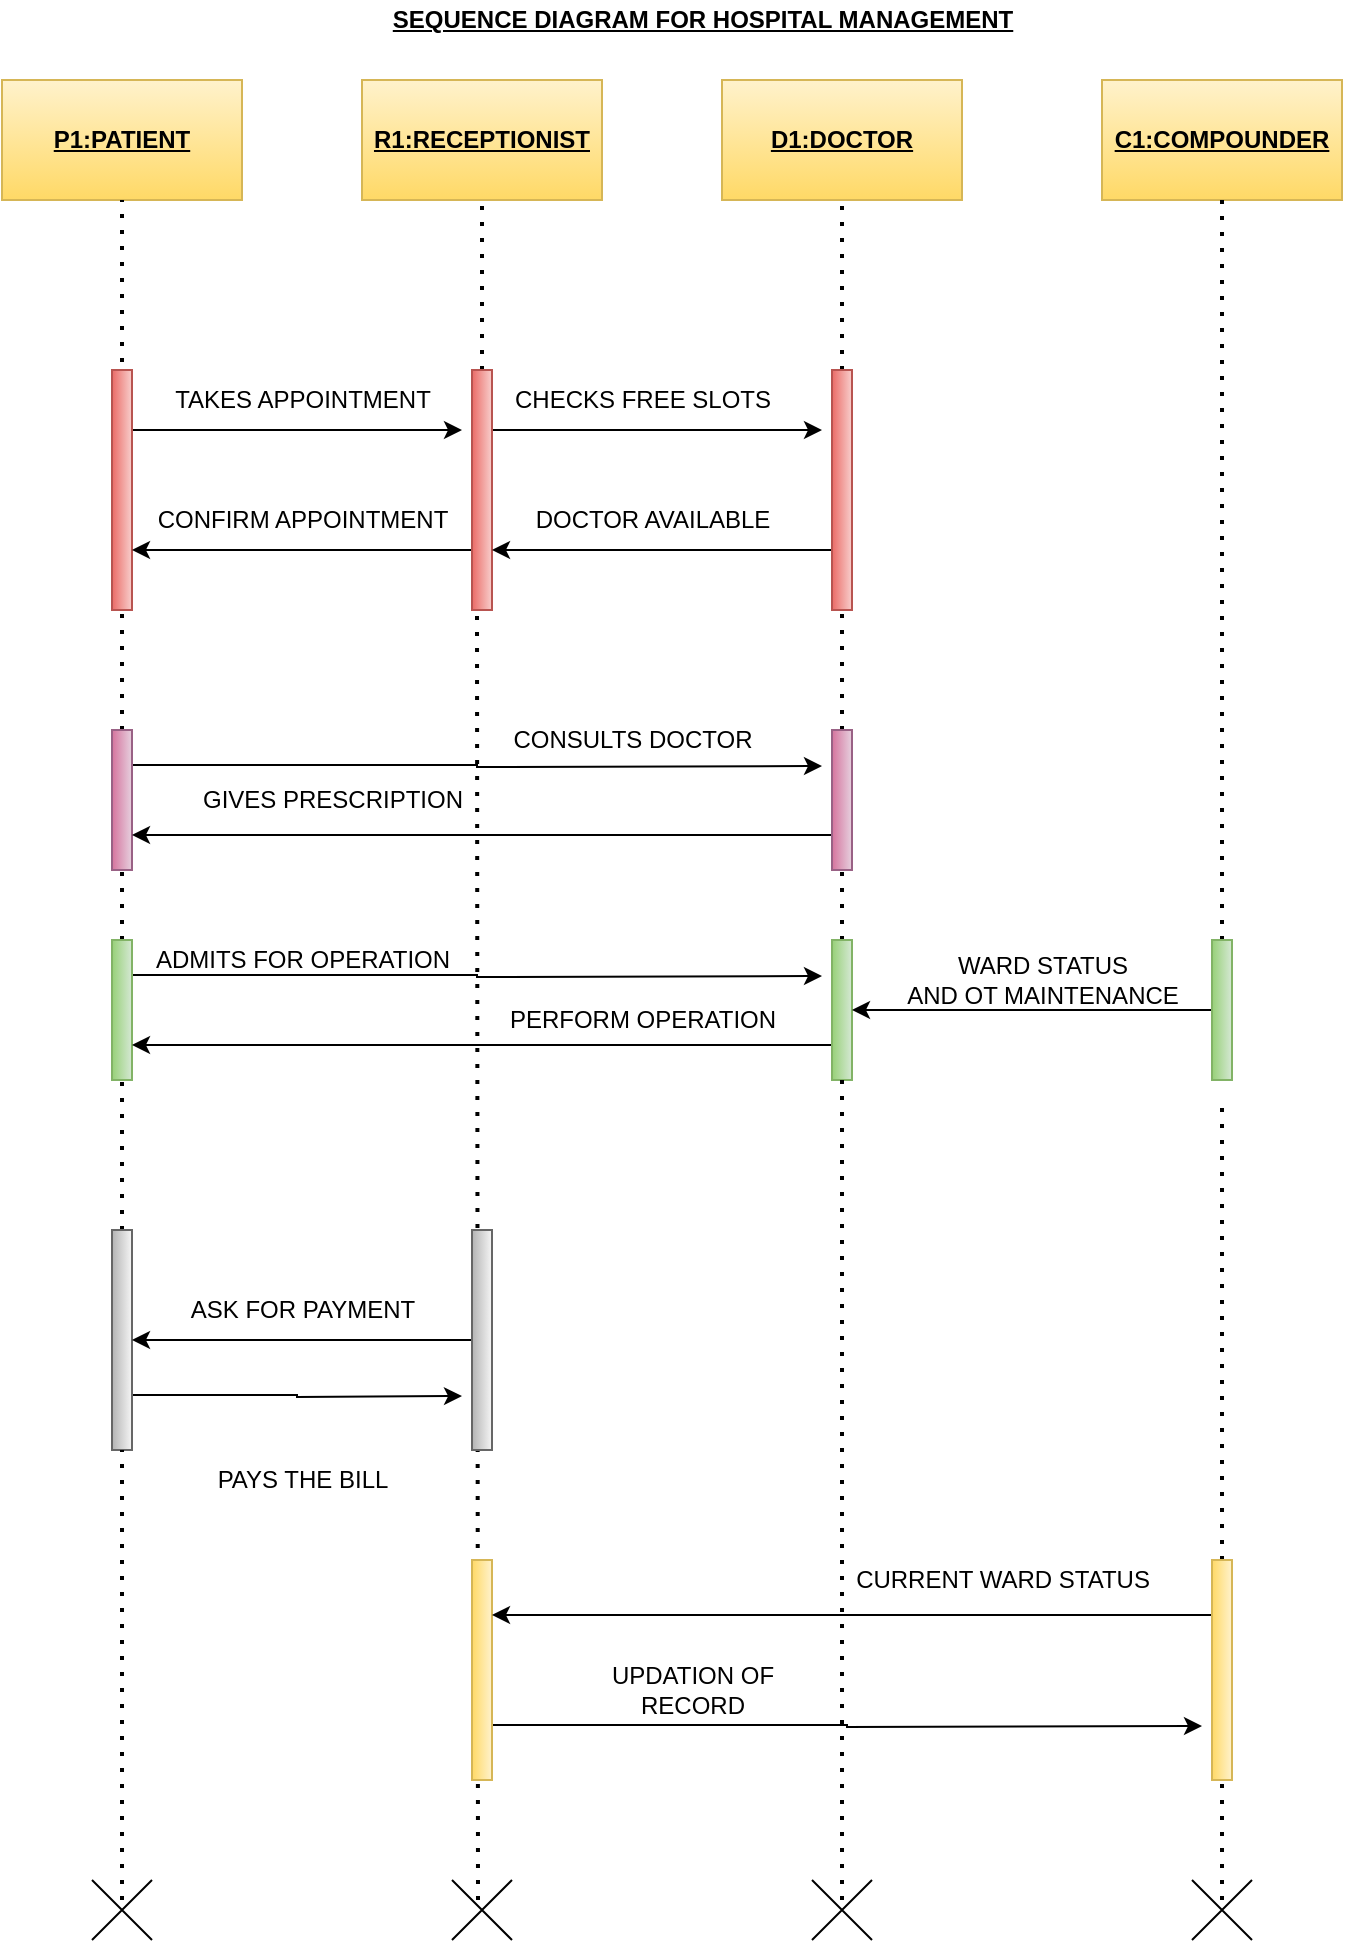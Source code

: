 <mxfile version="13.9.9" type="device"><diagram id="NG8o78RMPnKjXvCGbbAw" name="Page-1"><mxGraphModel dx="1038" dy="548" grid="1" gridSize="10" guides="1" tooltips="1" connect="1" arrows="1" fold="1" page="1" pageScale="1" pageWidth="850" pageHeight="1100" math="0" shadow="0"><root><mxCell id="0"/><mxCell id="1" parent="0"/><mxCell id="Gqr4Dk82pT191VppAjwy-1" value="&lt;u&gt;&lt;b&gt;P1:PATIENT&lt;/b&gt;&lt;/u&gt;" style="rounded=0;whiteSpace=wrap;html=1;gradientColor=#ffd966;fillColor=#fff2cc;strokeColor=#d6b656;" vertex="1" parent="1"><mxGeometry x="60" y="60" width="120" height="60" as="geometry"/></mxCell><mxCell id="Gqr4Dk82pT191VppAjwy-3" value="&lt;u&gt;&lt;b&gt;R1:RECEPTIONIST&lt;/b&gt;&lt;/u&gt;" style="rounded=0;whiteSpace=wrap;html=1;gradientColor=#ffd966;fillColor=#fff2cc;strokeColor=#d6b656;" vertex="1" parent="1"><mxGeometry x="240" y="60" width="120" height="60" as="geometry"/></mxCell><mxCell id="Gqr4Dk82pT191VppAjwy-4" value="&lt;font face=&quot;helvetica&quot;&gt;&lt;u&gt;&lt;b&gt;D1:DOCTOR&lt;/b&gt;&lt;/u&gt;&lt;/font&gt;" style="rounded=0;whiteSpace=wrap;html=1;gradientColor=#ffd966;fillColor=#fff2cc;strokeColor=#d6b656;" vertex="1" parent="1"><mxGeometry x="420" y="60" width="120" height="60" as="geometry"/></mxCell><mxCell id="Gqr4Dk82pT191VppAjwy-5" value="&lt;u&gt;&lt;b&gt;C1:COMPOUNDER&lt;/b&gt;&lt;/u&gt;" style="rounded=0;whiteSpace=wrap;html=1;gradientColor=#ffd966;fillColor=#fff2cc;strokeColor=#d6b656;" vertex="1" parent="1"><mxGeometry x="610" y="60" width="120" height="60" as="geometry"/></mxCell><mxCell id="Gqr4Dk82pT191VppAjwy-6" value="" style="endArrow=none;dashed=1;html=1;dashPattern=1 3;strokeWidth=2;entryX=0.5;entryY=1;entryDx=0;entryDy=0;" edge="1" parent="1" source="Gqr4Dk82pT191VppAjwy-25" target="Gqr4Dk82pT191VppAjwy-1"><mxGeometry width="50" height="50" relative="1" as="geometry"><mxPoint x="120" y="804.8" as="sourcePoint"/><mxPoint x="450" y="270" as="targetPoint"/></mxGeometry></mxCell><mxCell id="Gqr4Dk82pT191VppAjwy-8" value="" style="endArrow=none;dashed=1;html=1;dashPattern=1 3;strokeWidth=2;entryX=0.5;entryY=1;entryDx=0;entryDy=0;" edge="1" parent="1" source="Gqr4Dk82pT191VppAjwy-14" target="Gqr4Dk82pT191VppAjwy-3"><mxGeometry width="50" height="50" relative="1" as="geometry"><mxPoint x="300" y="800" as="sourcePoint"/><mxPoint x="130" y="130" as="targetPoint"/></mxGeometry></mxCell><mxCell id="Gqr4Dk82pT191VppAjwy-9" value="" style="endArrow=none;dashed=1;html=1;dashPattern=1 3;strokeWidth=2;entryX=0.5;entryY=1;entryDx=0;entryDy=0;" edge="1" parent="1" source="Gqr4Dk82pT191VppAjwy-13" target="Gqr4Dk82pT191VppAjwy-4"><mxGeometry width="50" height="50" relative="1" as="geometry"><mxPoint x="480" y="800" as="sourcePoint"/><mxPoint x="310" y="130" as="targetPoint"/></mxGeometry></mxCell><mxCell id="Gqr4Dk82pT191VppAjwy-10" value="" style="endArrow=none;dashed=1;html=1;dashPattern=1 3;strokeWidth=2;entryX=0.5;entryY=1;entryDx=0;entryDy=0;" edge="1" parent="1" source="Gqr4Dk82pT191VppAjwy-42" target="Gqr4Dk82pT191VppAjwy-5"><mxGeometry width="50" height="50" relative="1" as="geometry"><mxPoint x="670" y="790" as="sourcePoint"/><mxPoint x="490" y="130" as="targetPoint"/></mxGeometry></mxCell><mxCell id="Gqr4Dk82pT191VppAjwy-50" style="edgeStyle=orthogonalEdgeStyle;rounded=0;orthogonalLoop=1;jettySize=auto;html=1;exitX=0.25;exitY=0;exitDx=0;exitDy=0;" edge="1" parent="1" source="Gqr4Dk82pT191VppAjwy-11"><mxGeometry relative="1" as="geometry"><mxPoint x="290" y="235" as="targetPoint"/></mxGeometry></mxCell><mxCell id="Gqr4Dk82pT191VppAjwy-11" value="" style="rounded=0;whiteSpace=wrap;html=1;rotation=90;gradientColor=#ea6b66;fillColor=#f8cecc;strokeColor=#b85450;" vertex="1" parent="1"><mxGeometry x="60" y="260" width="120" height="10" as="geometry"/></mxCell><mxCell id="Gqr4Dk82pT191VppAjwy-51" style="edgeStyle=orthogonalEdgeStyle;rounded=0;orthogonalLoop=1;jettySize=auto;html=1;exitX=0.75;exitY=1;exitDx=0;exitDy=0;entryX=0.75;entryY=0;entryDx=0;entryDy=0;" edge="1" parent="1" source="Gqr4Dk82pT191VppAjwy-14" target="Gqr4Dk82pT191VppAjwy-11"><mxGeometry relative="1" as="geometry"/></mxCell><mxCell id="Gqr4Dk82pT191VppAjwy-52" style="edgeStyle=orthogonalEdgeStyle;rounded=0;orthogonalLoop=1;jettySize=auto;html=1;exitX=0.25;exitY=0;exitDx=0;exitDy=0;" edge="1" parent="1" source="Gqr4Dk82pT191VppAjwy-14"><mxGeometry relative="1" as="geometry"><mxPoint x="470" y="235" as="targetPoint"/></mxGeometry></mxCell><mxCell id="Gqr4Dk82pT191VppAjwy-14" value="" style="rounded=0;whiteSpace=wrap;html=1;rotation=90;gradientColor=#ea6b66;fillColor=#f8cecc;strokeColor=#b85450;" vertex="1" parent="1"><mxGeometry x="240" y="260" width="120" height="10" as="geometry"/></mxCell><mxCell id="Gqr4Dk82pT191VppAjwy-53" style="edgeStyle=orthogonalEdgeStyle;rounded=0;orthogonalLoop=1;jettySize=auto;html=1;exitX=0.75;exitY=1;exitDx=0;exitDy=0;entryX=0.75;entryY=0;entryDx=0;entryDy=0;" edge="1" parent="1" source="Gqr4Dk82pT191VppAjwy-13" target="Gqr4Dk82pT191VppAjwy-14"><mxGeometry relative="1" as="geometry"/></mxCell><mxCell id="Gqr4Dk82pT191VppAjwy-13" value="" style="rounded=0;whiteSpace=wrap;html=1;rotation=90;gradientColor=#ea6b66;fillColor=#f8cecc;strokeColor=#b85450;" vertex="1" parent="1"><mxGeometry x="420" y="260" width="120" height="10" as="geometry"/></mxCell><mxCell id="Gqr4Dk82pT191VppAjwy-22" value="" style="endArrow=none;dashed=1;html=1;dashPattern=1 3;strokeWidth=2;entryX=1;entryY=0.5;entryDx=0;entryDy=0;" edge="1" parent="1" source="Gqr4Dk82pT191VppAjwy-31" target="Gqr4Dk82pT191VppAjwy-13"><mxGeometry width="50" height="50" relative="1" as="geometry"><mxPoint x="480" y="800" as="sourcePoint"/><mxPoint x="475" y="330" as="targetPoint"/></mxGeometry></mxCell><mxCell id="Gqr4Dk82pT191VppAjwy-54" style="edgeStyle=orthogonalEdgeStyle;rounded=0;orthogonalLoop=1;jettySize=auto;html=1;exitX=0.25;exitY=0;exitDx=0;exitDy=0;" edge="1" parent="1" source="Gqr4Dk82pT191VppAjwy-25"><mxGeometry relative="1" as="geometry"><mxPoint x="470" y="403" as="targetPoint"/></mxGeometry></mxCell><mxCell id="Gqr4Dk82pT191VppAjwy-25" value="" style="rounded=0;whiteSpace=wrap;html=1;rotation=90;gradientColor=#d5739d;fillColor=#e6d0de;strokeColor=#996185;" vertex="1" parent="1"><mxGeometry x="85" y="415" width="70" height="10" as="geometry"/></mxCell><mxCell id="Gqr4Dk82pT191VppAjwy-27" value="" style="endArrow=none;dashed=1;html=1;dashPattern=1 3;strokeWidth=2;entryX=1;entryY=0.5;entryDx=0;entryDy=0;" edge="1" parent="1" source="Gqr4Dk82pT191VppAjwy-33" target="Gqr4Dk82pT191VppAjwy-25"><mxGeometry width="50" height="50" relative="1" as="geometry"><mxPoint x="120" y="804.8" as="sourcePoint"/><mxPoint x="115" y="460" as="targetPoint"/></mxGeometry></mxCell><mxCell id="Gqr4Dk82pT191VppAjwy-55" style="edgeStyle=orthogonalEdgeStyle;rounded=0;orthogonalLoop=1;jettySize=auto;html=1;exitX=0.75;exitY=1;exitDx=0;exitDy=0;entryX=0.75;entryY=0;entryDx=0;entryDy=0;" edge="1" parent="1" source="Gqr4Dk82pT191VppAjwy-31" target="Gqr4Dk82pT191VppAjwy-25"><mxGeometry relative="1" as="geometry"/></mxCell><mxCell id="Gqr4Dk82pT191VppAjwy-31" value="" style="rounded=0;whiteSpace=wrap;html=1;rotation=90;gradientColor=#d5739d;fillColor=#e6d0de;strokeColor=#996185;" vertex="1" parent="1"><mxGeometry x="445" y="415" width="70" height="10" as="geometry"/></mxCell><mxCell id="Gqr4Dk82pT191VppAjwy-32" value="" style="endArrow=none;dashed=1;html=1;dashPattern=1 3;strokeWidth=2;entryX=1;entryY=0.5;entryDx=0;entryDy=0;" edge="1" parent="1" source="Gqr4Dk82pT191VppAjwy-39" target="Gqr4Dk82pT191VppAjwy-31"><mxGeometry width="50" height="50" relative="1" as="geometry"><mxPoint x="480" y="800" as="sourcePoint"/><mxPoint x="475" y="460" as="targetPoint"/></mxGeometry></mxCell><mxCell id="Gqr4Dk82pT191VppAjwy-56" style="edgeStyle=orthogonalEdgeStyle;rounded=0;orthogonalLoop=1;jettySize=auto;html=1;exitX=0.25;exitY=0;exitDx=0;exitDy=0;" edge="1" parent="1" source="Gqr4Dk82pT191VppAjwy-33"><mxGeometry relative="1" as="geometry"><mxPoint x="470" y="508" as="targetPoint"/></mxGeometry></mxCell><mxCell id="Gqr4Dk82pT191VppAjwy-33" value="" style="rounded=0;whiteSpace=wrap;html=1;rotation=90;gradientColor=#97d077;fillColor=#d5e8d4;strokeColor=#82b366;" vertex="1" parent="1"><mxGeometry x="85" y="520" width="70" height="10" as="geometry"/></mxCell><mxCell id="Gqr4Dk82pT191VppAjwy-34" value="" style="endArrow=none;dashed=1;html=1;dashPattern=1 3;strokeWidth=2;entryX=1;entryY=0.5;entryDx=0;entryDy=0;" edge="1" parent="1" source="Gqr4Dk82pT191VppAjwy-44" target="Gqr4Dk82pT191VppAjwy-33"><mxGeometry width="50" height="50" relative="1" as="geometry"><mxPoint x="120" y="804.8" as="sourcePoint"/><mxPoint x="115" y="420" as="targetPoint"/></mxGeometry></mxCell><mxCell id="Gqr4Dk82pT191VppAjwy-57" style="edgeStyle=orthogonalEdgeStyle;rounded=0;orthogonalLoop=1;jettySize=auto;html=1;exitX=0.75;exitY=1;exitDx=0;exitDy=0;entryX=0.75;entryY=0;entryDx=0;entryDy=0;" edge="1" parent="1" source="Gqr4Dk82pT191VppAjwy-39" target="Gqr4Dk82pT191VppAjwy-33"><mxGeometry relative="1" as="geometry"/></mxCell><mxCell id="Gqr4Dk82pT191VppAjwy-39" value="" style="rounded=0;whiteSpace=wrap;html=1;rotation=90;gradientColor=#97d077;fillColor=#d5e8d4;strokeColor=#82b366;" vertex="1" parent="1"><mxGeometry x="445" y="520" width="70" height="10" as="geometry"/></mxCell><mxCell id="Gqr4Dk82pT191VppAjwy-40" value="" style="endArrow=none;dashed=1;html=1;dashPattern=1 3;strokeWidth=2;entryX=1;entryY=0.5;entryDx=0;entryDy=0;" edge="1" parent="1" target="Gqr4Dk82pT191VppAjwy-39"><mxGeometry width="50" height="50" relative="1" as="geometry"><mxPoint x="480" y="970" as="sourcePoint"/><mxPoint x="475" y="420" as="targetPoint"/></mxGeometry></mxCell><mxCell id="Gqr4Dk82pT191VppAjwy-73" style="edgeStyle=orthogonalEdgeStyle;rounded=0;orthogonalLoop=1;jettySize=auto;html=1;entryX=0.5;entryY=0;entryDx=0;entryDy=0;" edge="1" parent="1" source="Gqr4Dk82pT191VppAjwy-42" target="Gqr4Dk82pT191VppAjwy-39"><mxGeometry relative="1" as="geometry"/></mxCell><mxCell id="Gqr4Dk82pT191VppAjwy-42" value="" style="rounded=0;whiteSpace=wrap;html=1;rotation=90;gradientColor=#97d077;fillColor=#d5e8d4;strokeColor=#82b366;" vertex="1" parent="1"><mxGeometry x="635" y="520" width="70" height="10" as="geometry"/></mxCell><mxCell id="Gqr4Dk82pT191VppAjwy-43" value="" style="endArrow=none;dashed=1;html=1;dashPattern=1 3;strokeWidth=2;" edge="1" parent="1" source="Gqr4Dk82pT191VppAjwy-85"><mxGeometry width="50" height="50" relative="1" as="geometry"><mxPoint x="670" y="940" as="sourcePoint"/><mxPoint x="670" y="570" as="targetPoint"/></mxGeometry></mxCell><mxCell id="Gqr4Dk82pT191VppAjwy-82" style="edgeStyle=orthogonalEdgeStyle;rounded=0;orthogonalLoop=1;jettySize=auto;html=1;exitX=0.75;exitY=0;exitDx=0;exitDy=0;" edge="1" parent="1" source="Gqr4Dk82pT191VppAjwy-44"><mxGeometry relative="1" as="geometry"><mxPoint x="290" y="718" as="targetPoint"/></mxGeometry></mxCell><mxCell id="Gqr4Dk82pT191VppAjwy-44" value="" style="rounded=0;whiteSpace=wrap;html=1;rotation=90;gradientColor=#b3b3b3;fillColor=#f5f5f5;strokeColor=#666666;" vertex="1" parent="1"><mxGeometry x="65" y="685" width="110" height="10" as="geometry"/></mxCell><mxCell id="Gqr4Dk82pT191VppAjwy-45" value="" style="endArrow=none;dashed=1;html=1;dashPattern=1 3;strokeWidth=2;entryX=1;entryY=0.5;entryDx=0;entryDy=0;" edge="1" parent="1" target="Gqr4Dk82pT191VppAjwy-44"><mxGeometry width="50" height="50" relative="1" as="geometry"><mxPoint x="120" y="970" as="sourcePoint"/><mxPoint x="115" y="525" as="targetPoint"/></mxGeometry></mxCell><mxCell id="Gqr4Dk82pT191VppAjwy-48" value="" style="endArrow=none;dashed=1;html=1;dashPattern=1 3;strokeWidth=2;entryX=1;entryY=0.75;entryDx=0;entryDy=0;" edge="1" parent="1" target="Gqr4Dk82pT191VppAjwy-14"><mxGeometry width="50" height="50" relative="1" as="geometry"><mxPoint x="298" y="970" as="sourcePoint"/><mxPoint x="450" y="560" as="targetPoint"/></mxGeometry></mxCell><mxCell id="Gqr4Dk82pT191VppAjwy-83" style="edgeStyle=orthogonalEdgeStyle;rounded=0;orthogonalLoop=1;jettySize=auto;html=1;exitX=0.5;exitY=1;exitDx=0;exitDy=0;entryX=0.5;entryY=0;entryDx=0;entryDy=0;" edge="1" parent="1" source="Gqr4Dk82pT191VppAjwy-49" target="Gqr4Dk82pT191VppAjwy-44"><mxGeometry relative="1" as="geometry"/></mxCell><mxCell id="Gqr4Dk82pT191VppAjwy-49" value="" style="rounded=0;whiteSpace=wrap;html=1;rotation=90;gradientColor=#b3b3b3;fillColor=#f5f5f5;strokeColor=#666666;" vertex="1" parent="1"><mxGeometry x="245" y="685" width="110" height="10" as="geometry"/></mxCell><mxCell id="Gqr4Dk82pT191VppAjwy-62" value="TAKES APPOINTMENT" style="text;html=1;align=center;verticalAlign=middle;resizable=0;points=[];autosize=1;" vertex="1" parent="1"><mxGeometry x="140" y="210" width="140" height="20" as="geometry"/></mxCell><mxCell id="Gqr4Dk82pT191VppAjwy-63" value="CHECKS FREE SLOTS" style="text;html=1;align=center;verticalAlign=middle;resizable=0;points=[];autosize=1;" vertex="1" parent="1"><mxGeometry x="310" y="210" width="140" height="20" as="geometry"/></mxCell><mxCell id="Gqr4Dk82pT191VppAjwy-65" value="CONFIRM APPOINTMENT" style="text;html=1;align=center;verticalAlign=middle;resizable=0;points=[];autosize=1;" vertex="1" parent="1"><mxGeometry x="130" y="270" width="160" height="20" as="geometry"/></mxCell><mxCell id="Gqr4Dk82pT191VppAjwy-66" value="DOCTOR AVAILABLE" style="text;html=1;align=center;verticalAlign=middle;resizable=0;points=[];autosize=1;" vertex="1" parent="1"><mxGeometry x="320" y="270" width="130" height="20" as="geometry"/></mxCell><mxCell id="Gqr4Dk82pT191VppAjwy-67" value="CONSULTS DOCTOR" style="text;html=1;align=center;verticalAlign=middle;resizable=0;points=[];autosize=1;" vertex="1" parent="1"><mxGeometry x="310" y="380" width="130" height="20" as="geometry"/></mxCell><mxCell id="Gqr4Dk82pT191VppAjwy-68" value="GIVES PRESCRIPTION" style="text;html=1;align=center;verticalAlign=middle;resizable=0;points=[];autosize=1;" vertex="1" parent="1"><mxGeometry x="150" y="410" width="150" height="20" as="geometry"/></mxCell><mxCell id="Gqr4Dk82pT191VppAjwy-74" value="WARD STATUS&lt;br&gt;AND OT MAINTENANCE" style="text;html=1;align=center;verticalAlign=middle;resizable=0;points=[];autosize=1;" vertex="1" parent="1"><mxGeometry x="505" y="495" width="150" height="30" as="geometry"/></mxCell><mxCell id="Gqr4Dk82pT191VppAjwy-75" value="ADMITS FOR OPERATION" style="text;html=1;align=center;verticalAlign=middle;resizable=0;points=[];autosize=1;" vertex="1" parent="1"><mxGeometry x="130" y="490" width="160" height="20" as="geometry"/></mxCell><mxCell id="Gqr4Dk82pT191VppAjwy-76" value="PERFORM OPERATION" style="text;html=1;align=center;verticalAlign=middle;resizable=0;points=[];autosize=1;" vertex="1" parent="1"><mxGeometry x="305" y="520" width="150" height="20" as="geometry"/></mxCell><mxCell id="Gqr4Dk82pT191VppAjwy-79" value="ASK FOR PAYMENT" style="text;html=1;align=center;verticalAlign=middle;resizable=0;points=[];autosize=1;" vertex="1" parent="1"><mxGeometry x="145" y="665" width="130" height="20" as="geometry"/></mxCell><mxCell id="Gqr4Dk82pT191VppAjwy-80" value="PAYS THE BILL" style="text;html=1;align=center;verticalAlign=middle;resizable=0;points=[];autosize=1;" vertex="1" parent="1"><mxGeometry x="160" y="750" width="100" height="20" as="geometry"/></mxCell><mxCell id="Gqr4Dk82pT191VppAjwy-89" style="edgeStyle=orthogonalEdgeStyle;rounded=0;orthogonalLoop=1;jettySize=auto;html=1;exitX=0.75;exitY=0;exitDx=0;exitDy=0;" edge="1" parent="1" source="Gqr4Dk82pT191VppAjwy-84"><mxGeometry relative="1" as="geometry"><mxPoint x="660" y="883" as="targetPoint"/></mxGeometry></mxCell><mxCell id="Gqr4Dk82pT191VppAjwy-84" value="" style="rounded=0;whiteSpace=wrap;html=1;rotation=90;gradientColor=#ffd966;fillColor=#fff2cc;strokeColor=#d6b656;" vertex="1" parent="1"><mxGeometry x="245" y="850" width="110" height="10" as="geometry"/></mxCell><mxCell id="Gqr4Dk82pT191VppAjwy-87" style="edgeStyle=orthogonalEdgeStyle;rounded=0;orthogonalLoop=1;jettySize=auto;html=1;exitX=0.25;exitY=1;exitDx=0;exitDy=0;entryX=0.25;entryY=0;entryDx=0;entryDy=0;" edge="1" parent="1" source="Gqr4Dk82pT191VppAjwy-85" target="Gqr4Dk82pT191VppAjwy-84"><mxGeometry relative="1" as="geometry"/></mxCell><mxCell id="Gqr4Dk82pT191VppAjwy-85" value="" style="rounded=0;whiteSpace=wrap;html=1;rotation=90;gradientColor=#ffd966;fillColor=#fff2cc;strokeColor=#d6b656;" vertex="1" parent="1"><mxGeometry x="615" y="850" width="110" height="10" as="geometry"/></mxCell><mxCell id="Gqr4Dk82pT191VppAjwy-86" value="" style="endArrow=none;dashed=1;html=1;dashPattern=1 3;strokeWidth=2;" edge="1" parent="1" target="Gqr4Dk82pT191VppAjwy-85"><mxGeometry width="50" height="50" relative="1" as="geometry"><mxPoint x="670" y="970" as="sourcePoint"/><mxPoint x="670" y="570" as="targetPoint"/></mxGeometry></mxCell><mxCell id="Gqr4Dk82pT191VppAjwy-88" value="CURRENT WARD STATUS" style="text;html=1;align=center;verticalAlign=middle;resizable=0;points=[];autosize=1;" vertex="1" parent="1"><mxGeometry x="480" y="800" width="160" height="20" as="geometry"/></mxCell><mxCell id="Gqr4Dk82pT191VppAjwy-90" value="UPDATION OF &lt;br&gt;RECORD" style="text;html=1;align=center;verticalAlign=middle;resizable=0;points=[];autosize=1;" vertex="1" parent="1"><mxGeometry x="355" y="850" width="100" height="30" as="geometry"/></mxCell><mxCell id="Gqr4Dk82pT191VppAjwy-91" value="" style="shape=umlDestroy;" vertex="1" parent="1"><mxGeometry x="105" y="960" width="30" height="30" as="geometry"/></mxCell><mxCell id="Gqr4Dk82pT191VppAjwy-92" value="" style="shape=umlDestroy;" vertex="1" parent="1"><mxGeometry x="285" y="960" width="30" height="30" as="geometry"/></mxCell><mxCell id="Gqr4Dk82pT191VppAjwy-93" value="" style="shape=umlDestroy;" vertex="1" parent="1"><mxGeometry x="465" y="960" width="30" height="30" as="geometry"/></mxCell><mxCell id="Gqr4Dk82pT191VppAjwy-94" value="" style="shape=umlDestroy;" vertex="1" parent="1"><mxGeometry x="655" y="960" width="30" height="30" as="geometry"/></mxCell><mxCell id="Gqr4Dk82pT191VppAjwy-95" value="&lt;b&gt;&lt;u&gt;SEQUENCE DIAGRAM FOR HOSPITAL MANAGEMENT&lt;/u&gt;&lt;/b&gt;" style="text;html=1;align=center;verticalAlign=middle;resizable=0;points=[];autosize=1;" vertex="1" parent="1"><mxGeometry x="245" y="20" width="330" height="20" as="geometry"/></mxCell></root></mxGraphModel></diagram></mxfile>